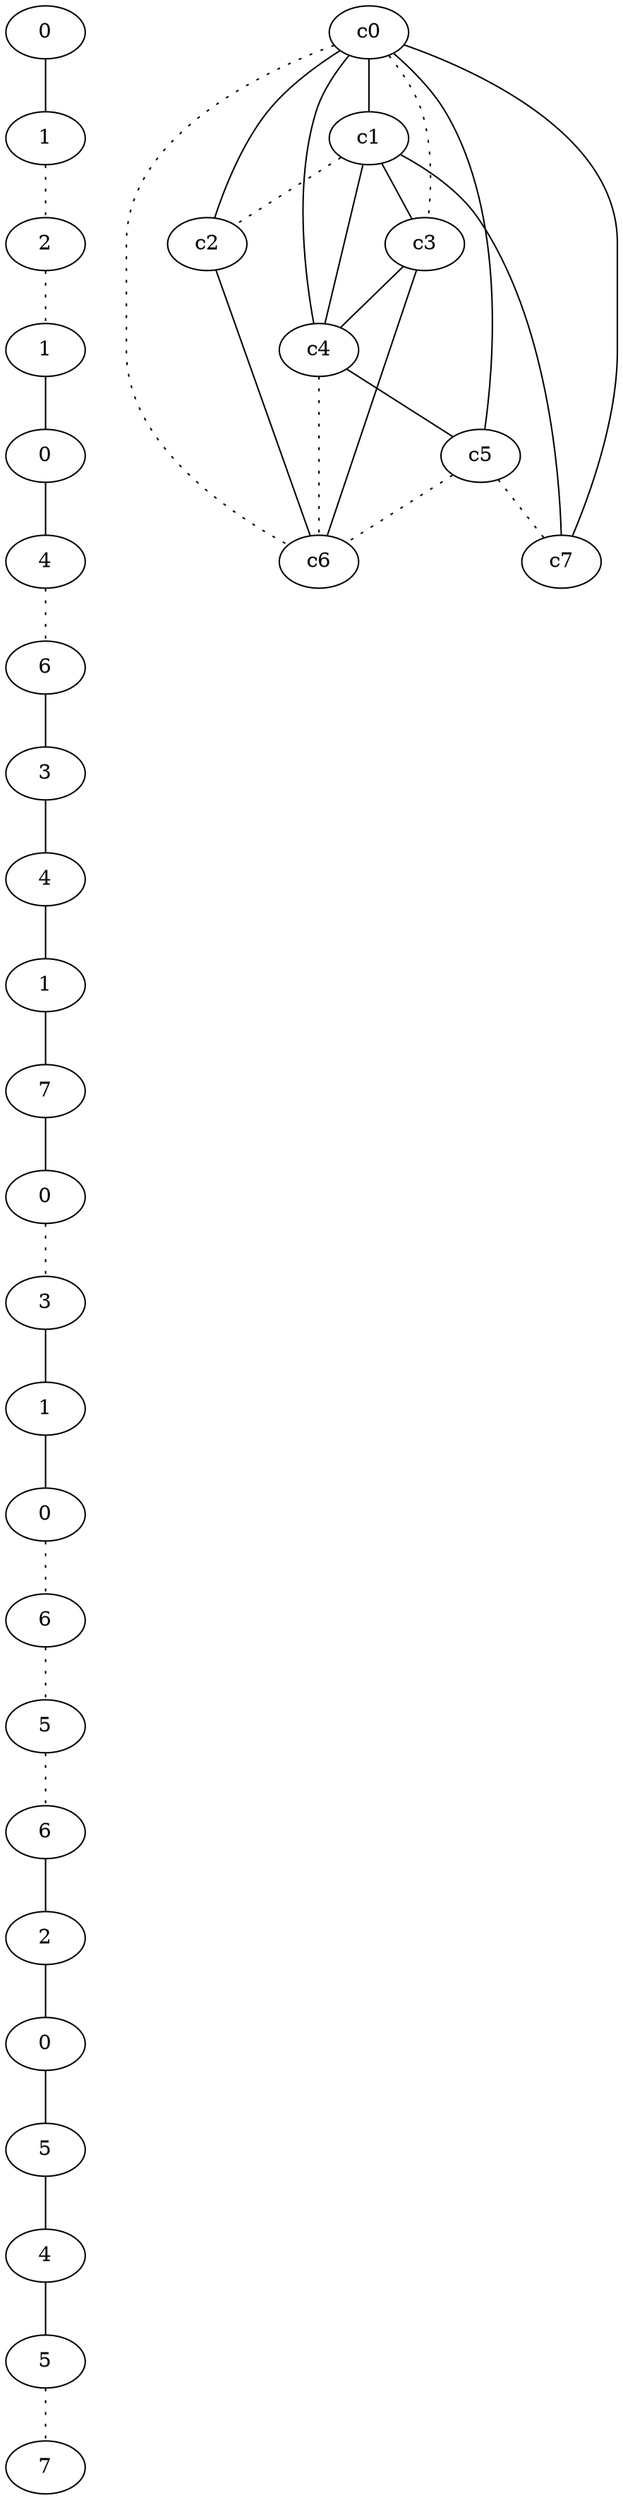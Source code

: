 graph {
a0[label=0];
a1[label=1];
a2[label=2];
a3[label=1];
a4[label=0];
a5[label=4];
a6[label=6];
a7[label=3];
a8[label=4];
a9[label=1];
a10[label=7];
a11[label=0];
a12[label=3];
a13[label=1];
a14[label=0];
a15[label=6];
a16[label=5];
a17[label=6];
a18[label=2];
a19[label=0];
a20[label=5];
a21[label=4];
a22[label=5];
a23[label=7];
a0 -- a1;
a1 -- a2 [style=dotted];
a2 -- a3 [style=dotted];
a3 -- a4;
a4 -- a5;
a5 -- a6 [style=dotted];
a6 -- a7;
a7 -- a8;
a8 -- a9;
a9 -- a10;
a10 -- a11;
a11 -- a12 [style=dotted];
a12 -- a13;
a13 -- a14;
a14 -- a15 [style=dotted];
a15 -- a16 [style=dotted];
a16 -- a17 [style=dotted];
a17 -- a18;
a18 -- a19;
a19 -- a20;
a20 -- a21;
a21 -- a22;
a22 -- a23 [style=dotted];
c0 -- c1;
c0 -- c2;
c0 -- c3 [style=dotted];
c0 -- c4;
c0 -- c5;
c0 -- c6 [style=dotted];
c0 -- c7;
c1 -- c2 [style=dotted];
c1 -- c3;
c1 -- c4;
c1 -- c7;
c2 -- c6;
c3 -- c4;
c3 -- c6;
c4 -- c5;
c4 -- c6 [style=dotted];
c5 -- c6 [style=dotted];
c5 -- c7 [style=dotted];
}
